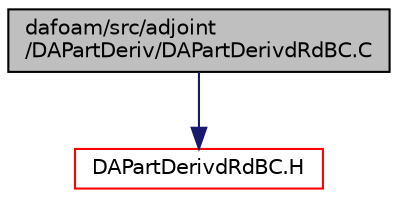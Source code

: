 digraph "dafoam/src/adjoint/DAPartDeriv/DAPartDerivdRdBC.C"
{
  bgcolor="transparent";
  edge [fontname="Helvetica",fontsize="10",labelfontname="Helvetica",labelfontsize="10"];
  node [fontname="Helvetica",fontsize="10",shape=record];
  Node0 [label="dafoam/src/adjoint\l/DAPartDeriv/DAPartDerivdRdBC.C",height=0.2,width=0.4,color="black", fillcolor="grey75", style="filled", fontcolor="black"];
  Node0 -> Node1 [color="midnightblue",fontsize="10",style="solid",fontname="Helvetica"];
  Node1 [label="DAPartDerivdRdBC.H",height=0.2,width=0.4,color="red",URL="$DAPartDerivdRdBC_8H.html"];
}
